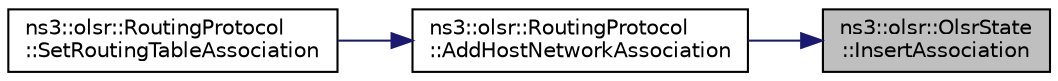 digraph "ns3::olsr::OlsrState::InsertAssociation"
{
 // LATEX_PDF_SIZE
  edge [fontname="Helvetica",fontsize="10",labelfontname="Helvetica",labelfontsize="10"];
  node [fontname="Helvetica",fontsize="10",shape=record];
  rankdir="RL";
  Node1 [label="ns3::olsr::OlsrState\l::InsertAssociation",height=0.2,width=0.4,color="black", fillcolor="grey75", style="filled", fontcolor="black",tooltip="Inserts an association tuple."];
  Node1 -> Node2 [dir="back",color="midnightblue",fontsize="10",style="solid",fontname="Helvetica"];
  Node2 [label="ns3::olsr::RoutingProtocol\l::AddHostNetworkAssociation",height=0.2,width=0.4,color="black", fillcolor="white", style="filled",URL="$classns3_1_1olsr_1_1_routing_protocol.html#a330fa7cafeb6258b6ef816e5b54e0327",tooltip="Injects the specified (networkAddr, netmask) tuple in the list of local HNA associations to be sent b..."];
  Node2 -> Node3 [dir="back",color="midnightblue",fontsize="10",style="solid",fontname="Helvetica"];
  Node3 [label="ns3::olsr::RoutingProtocol\l::SetRoutingTableAssociation",height=0.2,width=0.4,color="black", fillcolor="white", style="filled",URL="$classns3_1_1olsr_1_1_routing_protocol.html#a54e6ae3299f2f4e6390792801fe01ae3",tooltip="Associates the specified Ipv4StaticRouting routing table to the OLSR routing protocol."];
}
